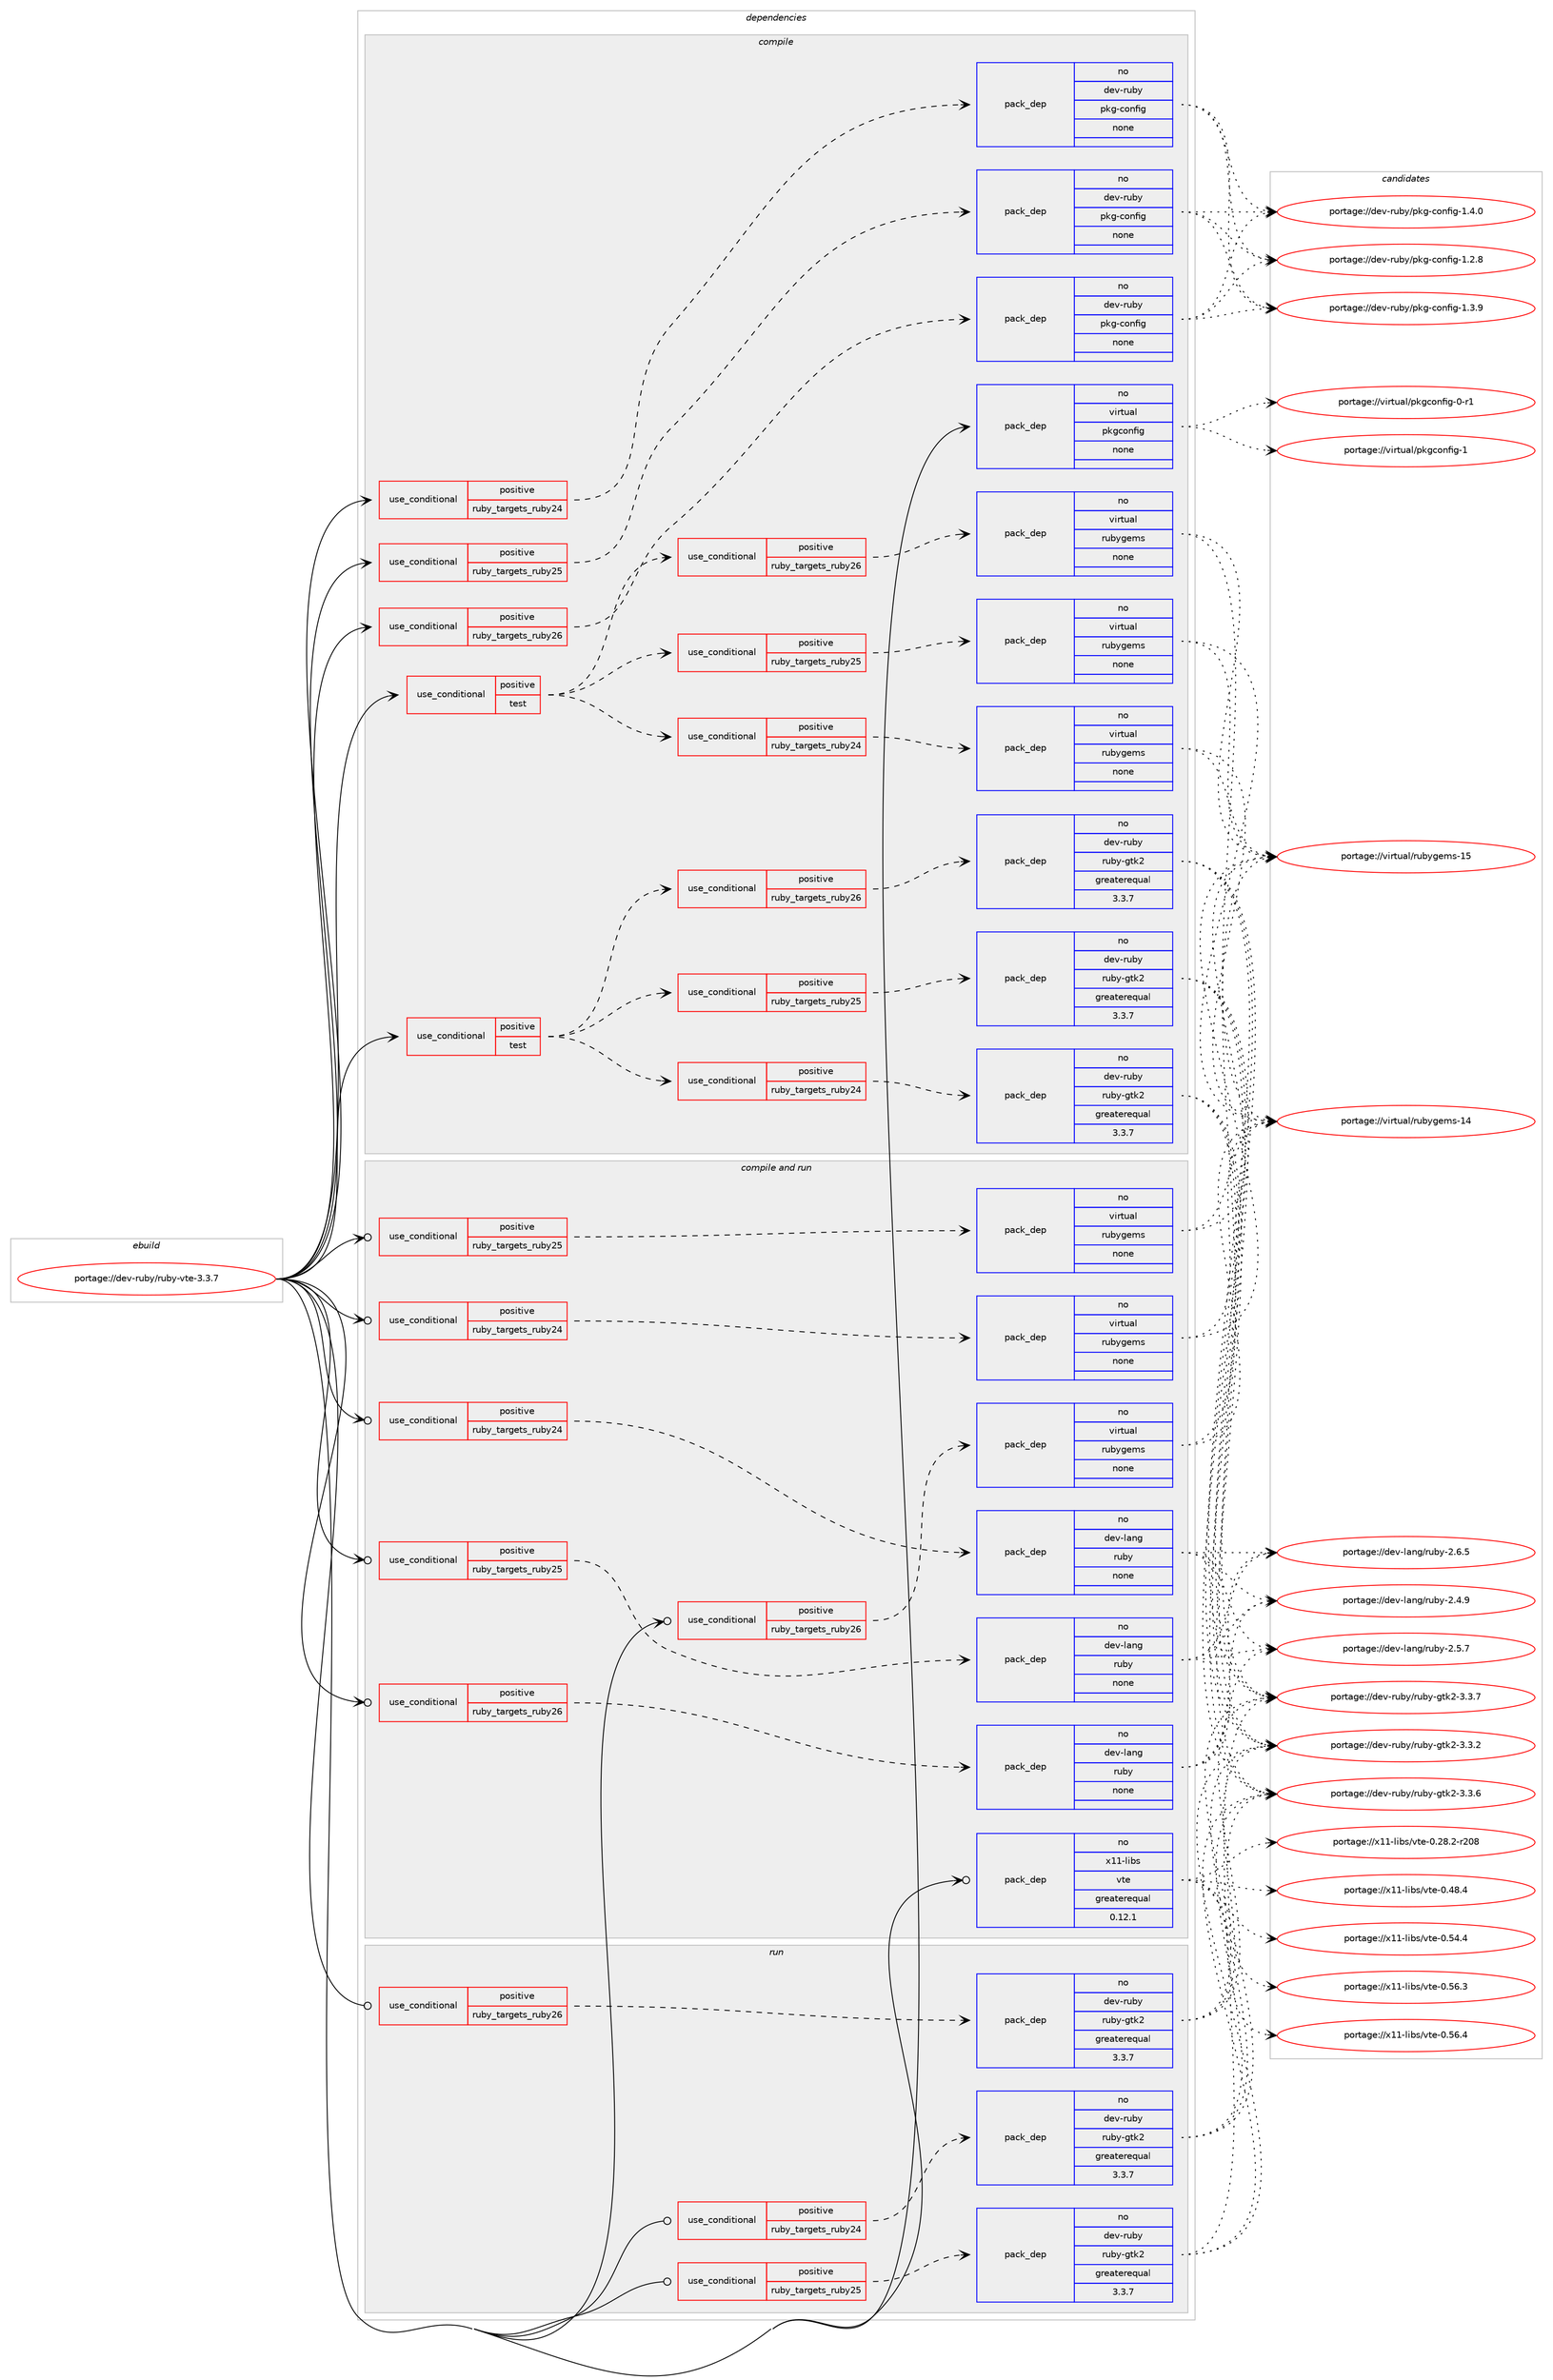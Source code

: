 digraph prolog {

# *************
# Graph options
# *************

newrank=true;
concentrate=true;
compound=true;
graph [rankdir=LR,fontname=Helvetica,fontsize=10,ranksep=1.5];#, ranksep=2.5, nodesep=0.2];
edge  [arrowhead=vee];
node  [fontname=Helvetica,fontsize=10];

# **********
# The ebuild
# **********

subgraph cluster_leftcol {
color=gray;
rank=same;
label=<<i>ebuild</i>>;
id [label="portage://dev-ruby/ruby-vte-3.3.7", color=red, width=4, href="../dev-ruby/ruby-vte-3.3.7.svg"];
}

# ****************
# The dependencies
# ****************

subgraph cluster_midcol {
color=gray;
label=<<i>dependencies</i>>;
subgraph cluster_compile {
fillcolor="#eeeeee";
style=filled;
label=<<i>compile</i>>;
subgraph cond64812 {
dependency246472 [label=<<TABLE BORDER="0" CELLBORDER="1" CELLSPACING="0" CELLPADDING="4"><TR><TD ROWSPAN="3" CELLPADDING="10">use_conditional</TD></TR><TR><TD>positive</TD></TR><TR><TD>ruby_targets_ruby24</TD></TR></TABLE>>, shape=none, color=red];
subgraph pack178115 {
dependency246473 [label=<<TABLE BORDER="0" CELLBORDER="1" CELLSPACING="0" CELLPADDING="4" WIDTH="220"><TR><TD ROWSPAN="6" CELLPADDING="30">pack_dep</TD></TR><TR><TD WIDTH="110">no</TD></TR><TR><TD>dev-ruby</TD></TR><TR><TD>pkg-config</TD></TR><TR><TD>none</TD></TR><TR><TD></TD></TR></TABLE>>, shape=none, color=blue];
}
dependency246472:e -> dependency246473:w [weight=20,style="dashed",arrowhead="vee"];
}
id:e -> dependency246472:w [weight=20,style="solid",arrowhead="vee"];
subgraph cond64813 {
dependency246474 [label=<<TABLE BORDER="0" CELLBORDER="1" CELLSPACING="0" CELLPADDING="4"><TR><TD ROWSPAN="3" CELLPADDING="10">use_conditional</TD></TR><TR><TD>positive</TD></TR><TR><TD>ruby_targets_ruby25</TD></TR></TABLE>>, shape=none, color=red];
subgraph pack178116 {
dependency246475 [label=<<TABLE BORDER="0" CELLBORDER="1" CELLSPACING="0" CELLPADDING="4" WIDTH="220"><TR><TD ROWSPAN="6" CELLPADDING="30">pack_dep</TD></TR><TR><TD WIDTH="110">no</TD></TR><TR><TD>dev-ruby</TD></TR><TR><TD>pkg-config</TD></TR><TR><TD>none</TD></TR><TR><TD></TD></TR></TABLE>>, shape=none, color=blue];
}
dependency246474:e -> dependency246475:w [weight=20,style="dashed",arrowhead="vee"];
}
id:e -> dependency246474:w [weight=20,style="solid",arrowhead="vee"];
subgraph cond64814 {
dependency246476 [label=<<TABLE BORDER="0" CELLBORDER="1" CELLSPACING="0" CELLPADDING="4"><TR><TD ROWSPAN="3" CELLPADDING="10">use_conditional</TD></TR><TR><TD>positive</TD></TR><TR><TD>ruby_targets_ruby26</TD></TR></TABLE>>, shape=none, color=red];
subgraph pack178117 {
dependency246477 [label=<<TABLE BORDER="0" CELLBORDER="1" CELLSPACING="0" CELLPADDING="4" WIDTH="220"><TR><TD ROWSPAN="6" CELLPADDING="30">pack_dep</TD></TR><TR><TD WIDTH="110">no</TD></TR><TR><TD>dev-ruby</TD></TR><TR><TD>pkg-config</TD></TR><TR><TD>none</TD></TR><TR><TD></TD></TR></TABLE>>, shape=none, color=blue];
}
dependency246476:e -> dependency246477:w [weight=20,style="dashed",arrowhead="vee"];
}
id:e -> dependency246476:w [weight=20,style="solid",arrowhead="vee"];
subgraph cond64815 {
dependency246478 [label=<<TABLE BORDER="0" CELLBORDER="1" CELLSPACING="0" CELLPADDING="4"><TR><TD ROWSPAN="3" CELLPADDING="10">use_conditional</TD></TR><TR><TD>positive</TD></TR><TR><TD>test</TD></TR></TABLE>>, shape=none, color=red];
subgraph cond64816 {
dependency246479 [label=<<TABLE BORDER="0" CELLBORDER="1" CELLSPACING="0" CELLPADDING="4"><TR><TD ROWSPAN="3" CELLPADDING="10">use_conditional</TD></TR><TR><TD>positive</TD></TR><TR><TD>ruby_targets_ruby24</TD></TR></TABLE>>, shape=none, color=red];
subgraph pack178118 {
dependency246480 [label=<<TABLE BORDER="0" CELLBORDER="1" CELLSPACING="0" CELLPADDING="4" WIDTH="220"><TR><TD ROWSPAN="6" CELLPADDING="30">pack_dep</TD></TR><TR><TD WIDTH="110">no</TD></TR><TR><TD>dev-ruby</TD></TR><TR><TD>ruby-gtk2</TD></TR><TR><TD>greaterequal</TD></TR><TR><TD>3.3.7</TD></TR></TABLE>>, shape=none, color=blue];
}
dependency246479:e -> dependency246480:w [weight=20,style="dashed",arrowhead="vee"];
}
dependency246478:e -> dependency246479:w [weight=20,style="dashed",arrowhead="vee"];
subgraph cond64817 {
dependency246481 [label=<<TABLE BORDER="0" CELLBORDER="1" CELLSPACING="0" CELLPADDING="4"><TR><TD ROWSPAN="3" CELLPADDING="10">use_conditional</TD></TR><TR><TD>positive</TD></TR><TR><TD>ruby_targets_ruby25</TD></TR></TABLE>>, shape=none, color=red];
subgraph pack178119 {
dependency246482 [label=<<TABLE BORDER="0" CELLBORDER="1" CELLSPACING="0" CELLPADDING="4" WIDTH="220"><TR><TD ROWSPAN="6" CELLPADDING="30">pack_dep</TD></TR><TR><TD WIDTH="110">no</TD></TR><TR><TD>dev-ruby</TD></TR><TR><TD>ruby-gtk2</TD></TR><TR><TD>greaterequal</TD></TR><TR><TD>3.3.7</TD></TR></TABLE>>, shape=none, color=blue];
}
dependency246481:e -> dependency246482:w [weight=20,style="dashed",arrowhead="vee"];
}
dependency246478:e -> dependency246481:w [weight=20,style="dashed",arrowhead="vee"];
subgraph cond64818 {
dependency246483 [label=<<TABLE BORDER="0" CELLBORDER="1" CELLSPACING="0" CELLPADDING="4"><TR><TD ROWSPAN="3" CELLPADDING="10">use_conditional</TD></TR><TR><TD>positive</TD></TR><TR><TD>ruby_targets_ruby26</TD></TR></TABLE>>, shape=none, color=red];
subgraph pack178120 {
dependency246484 [label=<<TABLE BORDER="0" CELLBORDER="1" CELLSPACING="0" CELLPADDING="4" WIDTH="220"><TR><TD ROWSPAN="6" CELLPADDING="30">pack_dep</TD></TR><TR><TD WIDTH="110">no</TD></TR><TR><TD>dev-ruby</TD></TR><TR><TD>ruby-gtk2</TD></TR><TR><TD>greaterequal</TD></TR><TR><TD>3.3.7</TD></TR></TABLE>>, shape=none, color=blue];
}
dependency246483:e -> dependency246484:w [weight=20,style="dashed",arrowhead="vee"];
}
dependency246478:e -> dependency246483:w [weight=20,style="dashed",arrowhead="vee"];
}
id:e -> dependency246478:w [weight=20,style="solid",arrowhead="vee"];
subgraph cond64819 {
dependency246485 [label=<<TABLE BORDER="0" CELLBORDER="1" CELLSPACING="0" CELLPADDING="4"><TR><TD ROWSPAN="3" CELLPADDING="10">use_conditional</TD></TR><TR><TD>positive</TD></TR><TR><TD>test</TD></TR></TABLE>>, shape=none, color=red];
subgraph cond64820 {
dependency246486 [label=<<TABLE BORDER="0" CELLBORDER="1" CELLSPACING="0" CELLPADDING="4"><TR><TD ROWSPAN="3" CELLPADDING="10">use_conditional</TD></TR><TR><TD>positive</TD></TR><TR><TD>ruby_targets_ruby24</TD></TR></TABLE>>, shape=none, color=red];
subgraph pack178121 {
dependency246487 [label=<<TABLE BORDER="0" CELLBORDER="1" CELLSPACING="0" CELLPADDING="4" WIDTH="220"><TR><TD ROWSPAN="6" CELLPADDING="30">pack_dep</TD></TR><TR><TD WIDTH="110">no</TD></TR><TR><TD>virtual</TD></TR><TR><TD>rubygems</TD></TR><TR><TD>none</TD></TR><TR><TD></TD></TR></TABLE>>, shape=none, color=blue];
}
dependency246486:e -> dependency246487:w [weight=20,style="dashed",arrowhead="vee"];
}
dependency246485:e -> dependency246486:w [weight=20,style="dashed",arrowhead="vee"];
subgraph cond64821 {
dependency246488 [label=<<TABLE BORDER="0" CELLBORDER="1" CELLSPACING="0" CELLPADDING="4"><TR><TD ROWSPAN="3" CELLPADDING="10">use_conditional</TD></TR><TR><TD>positive</TD></TR><TR><TD>ruby_targets_ruby25</TD></TR></TABLE>>, shape=none, color=red];
subgraph pack178122 {
dependency246489 [label=<<TABLE BORDER="0" CELLBORDER="1" CELLSPACING="0" CELLPADDING="4" WIDTH="220"><TR><TD ROWSPAN="6" CELLPADDING="30">pack_dep</TD></TR><TR><TD WIDTH="110">no</TD></TR><TR><TD>virtual</TD></TR><TR><TD>rubygems</TD></TR><TR><TD>none</TD></TR><TR><TD></TD></TR></TABLE>>, shape=none, color=blue];
}
dependency246488:e -> dependency246489:w [weight=20,style="dashed",arrowhead="vee"];
}
dependency246485:e -> dependency246488:w [weight=20,style="dashed",arrowhead="vee"];
subgraph cond64822 {
dependency246490 [label=<<TABLE BORDER="0" CELLBORDER="1" CELLSPACING="0" CELLPADDING="4"><TR><TD ROWSPAN="3" CELLPADDING="10">use_conditional</TD></TR><TR><TD>positive</TD></TR><TR><TD>ruby_targets_ruby26</TD></TR></TABLE>>, shape=none, color=red];
subgraph pack178123 {
dependency246491 [label=<<TABLE BORDER="0" CELLBORDER="1" CELLSPACING="0" CELLPADDING="4" WIDTH="220"><TR><TD ROWSPAN="6" CELLPADDING="30">pack_dep</TD></TR><TR><TD WIDTH="110">no</TD></TR><TR><TD>virtual</TD></TR><TR><TD>rubygems</TD></TR><TR><TD>none</TD></TR><TR><TD></TD></TR></TABLE>>, shape=none, color=blue];
}
dependency246490:e -> dependency246491:w [weight=20,style="dashed",arrowhead="vee"];
}
dependency246485:e -> dependency246490:w [weight=20,style="dashed",arrowhead="vee"];
}
id:e -> dependency246485:w [weight=20,style="solid",arrowhead="vee"];
subgraph pack178124 {
dependency246492 [label=<<TABLE BORDER="0" CELLBORDER="1" CELLSPACING="0" CELLPADDING="4" WIDTH="220"><TR><TD ROWSPAN="6" CELLPADDING="30">pack_dep</TD></TR><TR><TD WIDTH="110">no</TD></TR><TR><TD>virtual</TD></TR><TR><TD>pkgconfig</TD></TR><TR><TD>none</TD></TR><TR><TD></TD></TR></TABLE>>, shape=none, color=blue];
}
id:e -> dependency246492:w [weight=20,style="solid",arrowhead="vee"];
}
subgraph cluster_compileandrun {
fillcolor="#eeeeee";
style=filled;
label=<<i>compile and run</i>>;
subgraph cond64823 {
dependency246493 [label=<<TABLE BORDER="0" CELLBORDER="1" CELLSPACING="0" CELLPADDING="4"><TR><TD ROWSPAN="3" CELLPADDING="10">use_conditional</TD></TR><TR><TD>positive</TD></TR><TR><TD>ruby_targets_ruby24</TD></TR></TABLE>>, shape=none, color=red];
subgraph pack178125 {
dependency246494 [label=<<TABLE BORDER="0" CELLBORDER="1" CELLSPACING="0" CELLPADDING="4" WIDTH="220"><TR><TD ROWSPAN="6" CELLPADDING="30">pack_dep</TD></TR><TR><TD WIDTH="110">no</TD></TR><TR><TD>dev-lang</TD></TR><TR><TD>ruby</TD></TR><TR><TD>none</TD></TR><TR><TD></TD></TR></TABLE>>, shape=none, color=blue];
}
dependency246493:e -> dependency246494:w [weight=20,style="dashed",arrowhead="vee"];
}
id:e -> dependency246493:w [weight=20,style="solid",arrowhead="odotvee"];
subgraph cond64824 {
dependency246495 [label=<<TABLE BORDER="0" CELLBORDER="1" CELLSPACING="0" CELLPADDING="4"><TR><TD ROWSPAN="3" CELLPADDING="10">use_conditional</TD></TR><TR><TD>positive</TD></TR><TR><TD>ruby_targets_ruby24</TD></TR></TABLE>>, shape=none, color=red];
subgraph pack178126 {
dependency246496 [label=<<TABLE BORDER="0" CELLBORDER="1" CELLSPACING="0" CELLPADDING="4" WIDTH="220"><TR><TD ROWSPAN="6" CELLPADDING="30">pack_dep</TD></TR><TR><TD WIDTH="110">no</TD></TR><TR><TD>virtual</TD></TR><TR><TD>rubygems</TD></TR><TR><TD>none</TD></TR><TR><TD></TD></TR></TABLE>>, shape=none, color=blue];
}
dependency246495:e -> dependency246496:w [weight=20,style="dashed",arrowhead="vee"];
}
id:e -> dependency246495:w [weight=20,style="solid",arrowhead="odotvee"];
subgraph cond64825 {
dependency246497 [label=<<TABLE BORDER="0" CELLBORDER="1" CELLSPACING="0" CELLPADDING="4"><TR><TD ROWSPAN="3" CELLPADDING="10">use_conditional</TD></TR><TR><TD>positive</TD></TR><TR><TD>ruby_targets_ruby25</TD></TR></TABLE>>, shape=none, color=red];
subgraph pack178127 {
dependency246498 [label=<<TABLE BORDER="0" CELLBORDER="1" CELLSPACING="0" CELLPADDING="4" WIDTH="220"><TR><TD ROWSPAN="6" CELLPADDING="30">pack_dep</TD></TR><TR><TD WIDTH="110">no</TD></TR><TR><TD>dev-lang</TD></TR><TR><TD>ruby</TD></TR><TR><TD>none</TD></TR><TR><TD></TD></TR></TABLE>>, shape=none, color=blue];
}
dependency246497:e -> dependency246498:w [weight=20,style="dashed",arrowhead="vee"];
}
id:e -> dependency246497:w [weight=20,style="solid",arrowhead="odotvee"];
subgraph cond64826 {
dependency246499 [label=<<TABLE BORDER="0" CELLBORDER="1" CELLSPACING="0" CELLPADDING="4"><TR><TD ROWSPAN="3" CELLPADDING="10">use_conditional</TD></TR><TR><TD>positive</TD></TR><TR><TD>ruby_targets_ruby25</TD></TR></TABLE>>, shape=none, color=red];
subgraph pack178128 {
dependency246500 [label=<<TABLE BORDER="0" CELLBORDER="1" CELLSPACING="0" CELLPADDING="4" WIDTH="220"><TR><TD ROWSPAN="6" CELLPADDING="30">pack_dep</TD></TR><TR><TD WIDTH="110">no</TD></TR><TR><TD>virtual</TD></TR><TR><TD>rubygems</TD></TR><TR><TD>none</TD></TR><TR><TD></TD></TR></TABLE>>, shape=none, color=blue];
}
dependency246499:e -> dependency246500:w [weight=20,style="dashed",arrowhead="vee"];
}
id:e -> dependency246499:w [weight=20,style="solid",arrowhead="odotvee"];
subgraph cond64827 {
dependency246501 [label=<<TABLE BORDER="0" CELLBORDER="1" CELLSPACING="0" CELLPADDING="4"><TR><TD ROWSPAN="3" CELLPADDING="10">use_conditional</TD></TR><TR><TD>positive</TD></TR><TR><TD>ruby_targets_ruby26</TD></TR></TABLE>>, shape=none, color=red];
subgraph pack178129 {
dependency246502 [label=<<TABLE BORDER="0" CELLBORDER="1" CELLSPACING="0" CELLPADDING="4" WIDTH="220"><TR><TD ROWSPAN="6" CELLPADDING="30">pack_dep</TD></TR><TR><TD WIDTH="110">no</TD></TR><TR><TD>dev-lang</TD></TR><TR><TD>ruby</TD></TR><TR><TD>none</TD></TR><TR><TD></TD></TR></TABLE>>, shape=none, color=blue];
}
dependency246501:e -> dependency246502:w [weight=20,style="dashed",arrowhead="vee"];
}
id:e -> dependency246501:w [weight=20,style="solid",arrowhead="odotvee"];
subgraph cond64828 {
dependency246503 [label=<<TABLE BORDER="0" CELLBORDER="1" CELLSPACING="0" CELLPADDING="4"><TR><TD ROWSPAN="3" CELLPADDING="10">use_conditional</TD></TR><TR><TD>positive</TD></TR><TR><TD>ruby_targets_ruby26</TD></TR></TABLE>>, shape=none, color=red];
subgraph pack178130 {
dependency246504 [label=<<TABLE BORDER="0" CELLBORDER="1" CELLSPACING="0" CELLPADDING="4" WIDTH="220"><TR><TD ROWSPAN="6" CELLPADDING="30">pack_dep</TD></TR><TR><TD WIDTH="110">no</TD></TR><TR><TD>virtual</TD></TR><TR><TD>rubygems</TD></TR><TR><TD>none</TD></TR><TR><TD></TD></TR></TABLE>>, shape=none, color=blue];
}
dependency246503:e -> dependency246504:w [weight=20,style="dashed",arrowhead="vee"];
}
id:e -> dependency246503:w [weight=20,style="solid",arrowhead="odotvee"];
subgraph pack178131 {
dependency246505 [label=<<TABLE BORDER="0" CELLBORDER="1" CELLSPACING="0" CELLPADDING="4" WIDTH="220"><TR><TD ROWSPAN="6" CELLPADDING="30">pack_dep</TD></TR><TR><TD WIDTH="110">no</TD></TR><TR><TD>x11-libs</TD></TR><TR><TD>vte</TD></TR><TR><TD>greaterequal</TD></TR><TR><TD>0.12.1</TD></TR></TABLE>>, shape=none, color=blue];
}
id:e -> dependency246505:w [weight=20,style="solid",arrowhead="odotvee"];
}
subgraph cluster_run {
fillcolor="#eeeeee";
style=filled;
label=<<i>run</i>>;
subgraph cond64829 {
dependency246506 [label=<<TABLE BORDER="0" CELLBORDER="1" CELLSPACING="0" CELLPADDING="4"><TR><TD ROWSPAN="3" CELLPADDING="10">use_conditional</TD></TR><TR><TD>positive</TD></TR><TR><TD>ruby_targets_ruby24</TD></TR></TABLE>>, shape=none, color=red];
subgraph pack178132 {
dependency246507 [label=<<TABLE BORDER="0" CELLBORDER="1" CELLSPACING="0" CELLPADDING="4" WIDTH="220"><TR><TD ROWSPAN="6" CELLPADDING="30">pack_dep</TD></TR><TR><TD WIDTH="110">no</TD></TR><TR><TD>dev-ruby</TD></TR><TR><TD>ruby-gtk2</TD></TR><TR><TD>greaterequal</TD></TR><TR><TD>3.3.7</TD></TR></TABLE>>, shape=none, color=blue];
}
dependency246506:e -> dependency246507:w [weight=20,style="dashed",arrowhead="vee"];
}
id:e -> dependency246506:w [weight=20,style="solid",arrowhead="odot"];
subgraph cond64830 {
dependency246508 [label=<<TABLE BORDER="0" CELLBORDER="1" CELLSPACING="0" CELLPADDING="4"><TR><TD ROWSPAN="3" CELLPADDING="10">use_conditional</TD></TR><TR><TD>positive</TD></TR><TR><TD>ruby_targets_ruby25</TD></TR></TABLE>>, shape=none, color=red];
subgraph pack178133 {
dependency246509 [label=<<TABLE BORDER="0" CELLBORDER="1" CELLSPACING="0" CELLPADDING="4" WIDTH="220"><TR><TD ROWSPAN="6" CELLPADDING="30">pack_dep</TD></TR><TR><TD WIDTH="110">no</TD></TR><TR><TD>dev-ruby</TD></TR><TR><TD>ruby-gtk2</TD></TR><TR><TD>greaterequal</TD></TR><TR><TD>3.3.7</TD></TR></TABLE>>, shape=none, color=blue];
}
dependency246508:e -> dependency246509:w [weight=20,style="dashed",arrowhead="vee"];
}
id:e -> dependency246508:w [weight=20,style="solid",arrowhead="odot"];
subgraph cond64831 {
dependency246510 [label=<<TABLE BORDER="0" CELLBORDER="1" CELLSPACING="0" CELLPADDING="4"><TR><TD ROWSPAN="3" CELLPADDING="10">use_conditional</TD></TR><TR><TD>positive</TD></TR><TR><TD>ruby_targets_ruby26</TD></TR></TABLE>>, shape=none, color=red];
subgraph pack178134 {
dependency246511 [label=<<TABLE BORDER="0" CELLBORDER="1" CELLSPACING="0" CELLPADDING="4" WIDTH="220"><TR><TD ROWSPAN="6" CELLPADDING="30">pack_dep</TD></TR><TR><TD WIDTH="110">no</TD></TR><TR><TD>dev-ruby</TD></TR><TR><TD>ruby-gtk2</TD></TR><TR><TD>greaterequal</TD></TR><TR><TD>3.3.7</TD></TR></TABLE>>, shape=none, color=blue];
}
dependency246510:e -> dependency246511:w [weight=20,style="dashed",arrowhead="vee"];
}
id:e -> dependency246510:w [weight=20,style="solid",arrowhead="odot"];
}
}

# **************
# The candidates
# **************

subgraph cluster_choices {
rank=same;
color=gray;
label=<<i>candidates</i>>;

subgraph choice178115 {
color=black;
nodesep=1;
choiceportage1001011184511411798121471121071034599111110102105103454946504656 [label="portage://dev-ruby/pkg-config-1.2.8", color=red, width=4,href="../dev-ruby/pkg-config-1.2.8.svg"];
choiceportage1001011184511411798121471121071034599111110102105103454946514657 [label="portage://dev-ruby/pkg-config-1.3.9", color=red, width=4,href="../dev-ruby/pkg-config-1.3.9.svg"];
choiceportage1001011184511411798121471121071034599111110102105103454946524648 [label="portage://dev-ruby/pkg-config-1.4.0", color=red, width=4,href="../dev-ruby/pkg-config-1.4.0.svg"];
dependency246473:e -> choiceportage1001011184511411798121471121071034599111110102105103454946504656:w [style=dotted,weight="100"];
dependency246473:e -> choiceportage1001011184511411798121471121071034599111110102105103454946514657:w [style=dotted,weight="100"];
dependency246473:e -> choiceportage1001011184511411798121471121071034599111110102105103454946524648:w [style=dotted,weight="100"];
}
subgraph choice178116 {
color=black;
nodesep=1;
choiceportage1001011184511411798121471121071034599111110102105103454946504656 [label="portage://dev-ruby/pkg-config-1.2.8", color=red, width=4,href="../dev-ruby/pkg-config-1.2.8.svg"];
choiceportage1001011184511411798121471121071034599111110102105103454946514657 [label="portage://dev-ruby/pkg-config-1.3.9", color=red, width=4,href="../dev-ruby/pkg-config-1.3.9.svg"];
choiceportage1001011184511411798121471121071034599111110102105103454946524648 [label="portage://dev-ruby/pkg-config-1.4.0", color=red, width=4,href="../dev-ruby/pkg-config-1.4.0.svg"];
dependency246475:e -> choiceportage1001011184511411798121471121071034599111110102105103454946504656:w [style=dotted,weight="100"];
dependency246475:e -> choiceportage1001011184511411798121471121071034599111110102105103454946514657:w [style=dotted,weight="100"];
dependency246475:e -> choiceportage1001011184511411798121471121071034599111110102105103454946524648:w [style=dotted,weight="100"];
}
subgraph choice178117 {
color=black;
nodesep=1;
choiceportage1001011184511411798121471121071034599111110102105103454946504656 [label="portage://dev-ruby/pkg-config-1.2.8", color=red, width=4,href="../dev-ruby/pkg-config-1.2.8.svg"];
choiceportage1001011184511411798121471121071034599111110102105103454946514657 [label="portage://dev-ruby/pkg-config-1.3.9", color=red, width=4,href="../dev-ruby/pkg-config-1.3.9.svg"];
choiceportage1001011184511411798121471121071034599111110102105103454946524648 [label="portage://dev-ruby/pkg-config-1.4.0", color=red, width=4,href="../dev-ruby/pkg-config-1.4.0.svg"];
dependency246477:e -> choiceportage1001011184511411798121471121071034599111110102105103454946504656:w [style=dotted,weight="100"];
dependency246477:e -> choiceportage1001011184511411798121471121071034599111110102105103454946514657:w [style=dotted,weight="100"];
dependency246477:e -> choiceportage1001011184511411798121471121071034599111110102105103454946524648:w [style=dotted,weight="100"];
}
subgraph choice178118 {
color=black;
nodesep=1;
choiceportage100101118451141179812147114117981214510311610750455146514650 [label="portage://dev-ruby/ruby-gtk2-3.3.2", color=red, width=4,href="../dev-ruby/ruby-gtk2-3.3.2.svg"];
choiceportage100101118451141179812147114117981214510311610750455146514654 [label="portage://dev-ruby/ruby-gtk2-3.3.6", color=red, width=4,href="../dev-ruby/ruby-gtk2-3.3.6.svg"];
choiceportage100101118451141179812147114117981214510311610750455146514655 [label="portage://dev-ruby/ruby-gtk2-3.3.7", color=red, width=4,href="../dev-ruby/ruby-gtk2-3.3.7.svg"];
dependency246480:e -> choiceportage100101118451141179812147114117981214510311610750455146514650:w [style=dotted,weight="100"];
dependency246480:e -> choiceportage100101118451141179812147114117981214510311610750455146514654:w [style=dotted,weight="100"];
dependency246480:e -> choiceportage100101118451141179812147114117981214510311610750455146514655:w [style=dotted,weight="100"];
}
subgraph choice178119 {
color=black;
nodesep=1;
choiceportage100101118451141179812147114117981214510311610750455146514650 [label="portage://dev-ruby/ruby-gtk2-3.3.2", color=red, width=4,href="../dev-ruby/ruby-gtk2-3.3.2.svg"];
choiceportage100101118451141179812147114117981214510311610750455146514654 [label="portage://dev-ruby/ruby-gtk2-3.3.6", color=red, width=4,href="../dev-ruby/ruby-gtk2-3.3.6.svg"];
choiceportage100101118451141179812147114117981214510311610750455146514655 [label="portage://dev-ruby/ruby-gtk2-3.3.7", color=red, width=4,href="../dev-ruby/ruby-gtk2-3.3.7.svg"];
dependency246482:e -> choiceportage100101118451141179812147114117981214510311610750455146514650:w [style=dotted,weight="100"];
dependency246482:e -> choiceportage100101118451141179812147114117981214510311610750455146514654:w [style=dotted,weight="100"];
dependency246482:e -> choiceportage100101118451141179812147114117981214510311610750455146514655:w [style=dotted,weight="100"];
}
subgraph choice178120 {
color=black;
nodesep=1;
choiceportage100101118451141179812147114117981214510311610750455146514650 [label="portage://dev-ruby/ruby-gtk2-3.3.2", color=red, width=4,href="../dev-ruby/ruby-gtk2-3.3.2.svg"];
choiceportage100101118451141179812147114117981214510311610750455146514654 [label="portage://dev-ruby/ruby-gtk2-3.3.6", color=red, width=4,href="../dev-ruby/ruby-gtk2-3.3.6.svg"];
choiceportage100101118451141179812147114117981214510311610750455146514655 [label="portage://dev-ruby/ruby-gtk2-3.3.7", color=red, width=4,href="../dev-ruby/ruby-gtk2-3.3.7.svg"];
dependency246484:e -> choiceportage100101118451141179812147114117981214510311610750455146514650:w [style=dotted,weight="100"];
dependency246484:e -> choiceportage100101118451141179812147114117981214510311610750455146514654:w [style=dotted,weight="100"];
dependency246484:e -> choiceportage100101118451141179812147114117981214510311610750455146514655:w [style=dotted,weight="100"];
}
subgraph choice178121 {
color=black;
nodesep=1;
choiceportage118105114116117971084711411798121103101109115454952 [label="portage://virtual/rubygems-14", color=red, width=4,href="../virtual/rubygems-14.svg"];
choiceportage118105114116117971084711411798121103101109115454953 [label="portage://virtual/rubygems-15", color=red, width=4,href="../virtual/rubygems-15.svg"];
dependency246487:e -> choiceportage118105114116117971084711411798121103101109115454952:w [style=dotted,weight="100"];
dependency246487:e -> choiceportage118105114116117971084711411798121103101109115454953:w [style=dotted,weight="100"];
}
subgraph choice178122 {
color=black;
nodesep=1;
choiceportage118105114116117971084711411798121103101109115454952 [label="portage://virtual/rubygems-14", color=red, width=4,href="../virtual/rubygems-14.svg"];
choiceportage118105114116117971084711411798121103101109115454953 [label="portage://virtual/rubygems-15", color=red, width=4,href="../virtual/rubygems-15.svg"];
dependency246489:e -> choiceportage118105114116117971084711411798121103101109115454952:w [style=dotted,weight="100"];
dependency246489:e -> choiceportage118105114116117971084711411798121103101109115454953:w [style=dotted,weight="100"];
}
subgraph choice178123 {
color=black;
nodesep=1;
choiceportage118105114116117971084711411798121103101109115454952 [label="portage://virtual/rubygems-14", color=red, width=4,href="../virtual/rubygems-14.svg"];
choiceportage118105114116117971084711411798121103101109115454953 [label="portage://virtual/rubygems-15", color=red, width=4,href="../virtual/rubygems-15.svg"];
dependency246491:e -> choiceportage118105114116117971084711411798121103101109115454952:w [style=dotted,weight="100"];
dependency246491:e -> choiceportage118105114116117971084711411798121103101109115454953:w [style=dotted,weight="100"];
}
subgraph choice178124 {
color=black;
nodesep=1;
choiceportage11810511411611797108471121071039911111010210510345484511449 [label="portage://virtual/pkgconfig-0-r1", color=red, width=4,href="../virtual/pkgconfig-0-r1.svg"];
choiceportage1181051141161179710847112107103991111101021051034549 [label="portage://virtual/pkgconfig-1", color=red, width=4,href="../virtual/pkgconfig-1.svg"];
dependency246492:e -> choiceportage11810511411611797108471121071039911111010210510345484511449:w [style=dotted,weight="100"];
dependency246492:e -> choiceportage1181051141161179710847112107103991111101021051034549:w [style=dotted,weight="100"];
}
subgraph choice178125 {
color=black;
nodesep=1;
choiceportage10010111845108971101034711411798121455046524657 [label="portage://dev-lang/ruby-2.4.9", color=red, width=4,href="../dev-lang/ruby-2.4.9.svg"];
choiceportage10010111845108971101034711411798121455046534655 [label="portage://dev-lang/ruby-2.5.7", color=red, width=4,href="../dev-lang/ruby-2.5.7.svg"];
choiceportage10010111845108971101034711411798121455046544653 [label="portage://dev-lang/ruby-2.6.5", color=red, width=4,href="../dev-lang/ruby-2.6.5.svg"];
dependency246494:e -> choiceportage10010111845108971101034711411798121455046524657:w [style=dotted,weight="100"];
dependency246494:e -> choiceportage10010111845108971101034711411798121455046534655:w [style=dotted,weight="100"];
dependency246494:e -> choiceportage10010111845108971101034711411798121455046544653:w [style=dotted,weight="100"];
}
subgraph choice178126 {
color=black;
nodesep=1;
choiceportage118105114116117971084711411798121103101109115454952 [label="portage://virtual/rubygems-14", color=red, width=4,href="../virtual/rubygems-14.svg"];
choiceportage118105114116117971084711411798121103101109115454953 [label="portage://virtual/rubygems-15", color=red, width=4,href="../virtual/rubygems-15.svg"];
dependency246496:e -> choiceportage118105114116117971084711411798121103101109115454952:w [style=dotted,weight="100"];
dependency246496:e -> choiceportage118105114116117971084711411798121103101109115454953:w [style=dotted,weight="100"];
}
subgraph choice178127 {
color=black;
nodesep=1;
choiceportage10010111845108971101034711411798121455046524657 [label="portage://dev-lang/ruby-2.4.9", color=red, width=4,href="../dev-lang/ruby-2.4.9.svg"];
choiceportage10010111845108971101034711411798121455046534655 [label="portage://dev-lang/ruby-2.5.7", color=red, width=4,href="../dev-lang/ruby-2.5.7.svg"];
choiceportage10010111845108971101034711411798121455046544653 [label="portage://dev-lang/ruby-2.6.5", color=red, width=4,href="../dev-lang/ruby-2.6.5.svg"];
dependency246498:e -> choiceportage10010111845108971101034711411798121455046524657:w [style=dotted,weight="100"];
dependency246498:e -> choiceportage10010111845108971101034711411798121455046534655:w [style=dotted,weight="100"];
dependency246498:e -> choiceportage10010111845108971101034711411798121455046544653:w [style=dotted,weight="100"];
}
subgraph choice178128 {
color=black;
nodesep=1;
choiceportage118105114116117971084711411798121103101109115454952 [label="portage://virtual/rubygems-14", color=red, width=4,href="../virtual/rubygems-14.svg"];
choiceportage118105114116117971084711411798121103101109115454953 [label="portage://virtual/rubygems-15", color=red, width=4,href="../virtual/rubygems-15.svg"];
dependency246500:e -> choiceportage118105114116117971084711411798121103101109115454952:w [style=dotted,weight="100"];
dependency246500:e -> choiceportage118105114116117971084711411798121103101109115454953:w [style=dotted,weight="100"];
}
subgraph choice178129 {
color=black;
nodesep=1;
choiceportage10010111845108971101034711411798121455046524657 [label="portage://dev-lang/ruby-2.4.9", color=red, width=4,href="../dev-lang/ruby-2.4.9.svg"];
choiceportage10010111845108971101034711411798121455046534655 [label="portage://dev-lang/ruby-2.5.7", color=red, width=4,href="../dev-lang/ruby-2.5.7.svg"];
choiceportage10010111845108971101034711411798121455046544653 [label="portage://dev-lang/ruby-2.6.5", color=red, width=4,href="../dev-lang/ruby-2.6.5.svg"];
dependency246502:e -> choiceportage10010111845108971101034711411798121455046524657:w [style=dotted,weight="100"];
dependency246502:e -> choiceportage10010111845108971101034711411798121455046534655:w [style=dotted,weight="100"];
dependency246502:e -> choiceportage10010111845108971101034711411798121455046544653:w [style=dotted,weight="100"];
}
subgraph choice178130 {
color=black;
nodesep=1;
choiceportage118105114116117971084711411798121103101109115454952 [label="portage://virtual/rubygems-14", color=red, width=4,href="../virtual/rubygems-14.svg"];
choiceportage118105114116117971084711411798121103101109115454953 [label="portage://virtual/rubygems-15", color=red, width=4,href="../virtual/rubygems-15.svg"];
dependency246504:e -> choiceportage118105114116117971084711411798121103101109115454952:w [style=dotted,weight="100"];
dependency246504:e -> choiceportage118105114116117971084711411798121103101109115454953:w [style=dotted,weight="100"];
}
subgraph choice178131 {
color=black;
nodesep=1;
choiceportage12049494510810598115471181161014548465056465045114504856 [label="portage://x11-libs/vte-0.28.2-r208", color=red, width=4,href="../x11-libs/vte-0.28.2-r208.svg"];
choiceportage120494945108105981154711811610145484652564652 [label="portage://x11-libs/vte-0.48.4", color=red, width=4,href="../x11-libs/vte-0.48.4.svg"];
choiceportage120494945108105981154711811610145484653524652 [label="portage://x11-libs/vte-0.54.4", color=red, width=4,href="../x11-libs/vte-0.54.4.svg"];
choiceportage120494945108105981154711811610145484653544651 [label="portage://x11-libs/vte-0.56.3", color=red, width=4,href="../x11-libs/vte-0.56.3.svg"];
choiceportage120494945108105981154711811610145484653544652 [label="portage://x11-libs/vte-0.56.4", color=red, width=4,href="../x11-libs/vte-0.56.4.svg"];
dependency246505:e -> choiceportage12049494510810598115471181161014548465056465045114504856:w [style=dotted,weight="100"];
dependency246505:e -> choiceportage120494945108105981154711811610145484652564652:w [style=dotted,weight="100"];
dependency246505:e -> choiceportage120494945108105981154711811610145484653524652:w [style=dotted,weight="100"];
dependency246505:e -> choiceportage120494945108105981154711811610145484653544651:w [style=dotted,weight="100"];
dependency246505:e -> choiceportage120494945108105981154711811610145484653544652:w [style=dotted,weight="100"];
}
subgraph choice178132 {
color=black;
nodesep=1;
choiceportage100101118451141179812147114117981214510311610750455146514650 [label="portage://dev-ruby/ruby-gtk2-3.3.2", color=red, width=4,href="../dev-ruby/ruby-gtk2-3.3.2.svg"];
choiceportage100101118451141179812147114117981214510311610750455146514654 [label="portage://dev-ruby/ruby-gtk2-3.3.6", color=red, width=4,href="../dev-ruby/ruby-gtk2-3.3.6.svg"];
choiceportage100101118451141179812147114117981214510311610750455146514655 [label="portage://dev-ruby/ruby-gtk2-3.3.7", color=red, width=4,href="../dev-ruby/ruby-gtk2-3.3.7.svg"];
dependency246507:e -> choiceportage100101118451141179812147114117981214510311610750455146514650:w [style=dotted,weight="100"];
dependency246507:e -> choiceportage100101118451141179812147114117981214510311610750455146514654:w [style=dotted,weight="100"];
dependency246507:e -> choiceportage100101118451141179812147114117981214510311610750455146514655:w [style=dotted,weight="100"];
}
subgraph choice178133 {
color=black;
nodesep=1;
choiceportage100101118451141179812147114117981214510311610750455146514650 [label="portage://dev-ruby/ruby-gtk2-3.3.2", color=red, width=4,href="../dev-ruby/ruby-gtk2-3.3.2.svg"];
choiceportage100101118451141179812147114117981214510311610750455146514654 [label="portage://dev-ruby/ruby-gtk2-3.3.6", color=red, width=4,href="../dev-ruby/ruby-gtk2-3.3.6.svg"];
choiceportage100101118451141179812147114117981214510311610750455146514655 [label="portage://dev-ruby/ruby-gtk2-3.3.7", color=red, width=4,href="../dev-ruby/ruby-gtk2-3.3.7.svg"];
dependency246509:e -> choiceportage100101118451141179812147114117981214510311610750455146514650:w [style=dotted,weight="100"];
dependency246509:e -> choiceportage100101118451141179812147114117981214510311610750455146514654:w [style=dotted,weight="100"];
dependency246509:e -> choiceportage100101118451141179812147114117981214510311610750455146514655:w [style=dotted,weight="100"];
}
subgraph choice178134 {
color=black;
nodesep=1;
choiceportage100101118451141179812147114117981214510311610750455146514650 [label="portage://dev-ruby/ruby-gtk2-3.3.2", color=red, width=4,href="../dev-ruby/ruby-gtk2-3.3.2.svg"];
choiceportage100101118451141179812147114117981214510311610750455146514654 [label="portage://dev-ruby/ruby-gtk2-3.3.6", color=red, width=4,href="../dev-ruby/ruby-gtk2-3.3.6.svg"];
choiceportage100101118451141179812147114117981214510311610750455146514655 [label="portage://dev-ruby/ruby-gtk2-3.3.7", color=red, width=4,href="../dev-ruby/ruby-gtk2-3.3.7.svg"];
dependency246511:e -> choiceportage100101118451141179812147114117981214510311610750455146514650:w [style=dotted,weight="100"];
dependency246511:e -> choiceportage100101118451141179812147114117981214510311610750455146514654:w [style=dotted,weight="100"];
dependency246511:e -> choiceportage100101118451141179812147114117981214510311610750455146514655:w [style=dotted,weight="100"];
}
}

}
